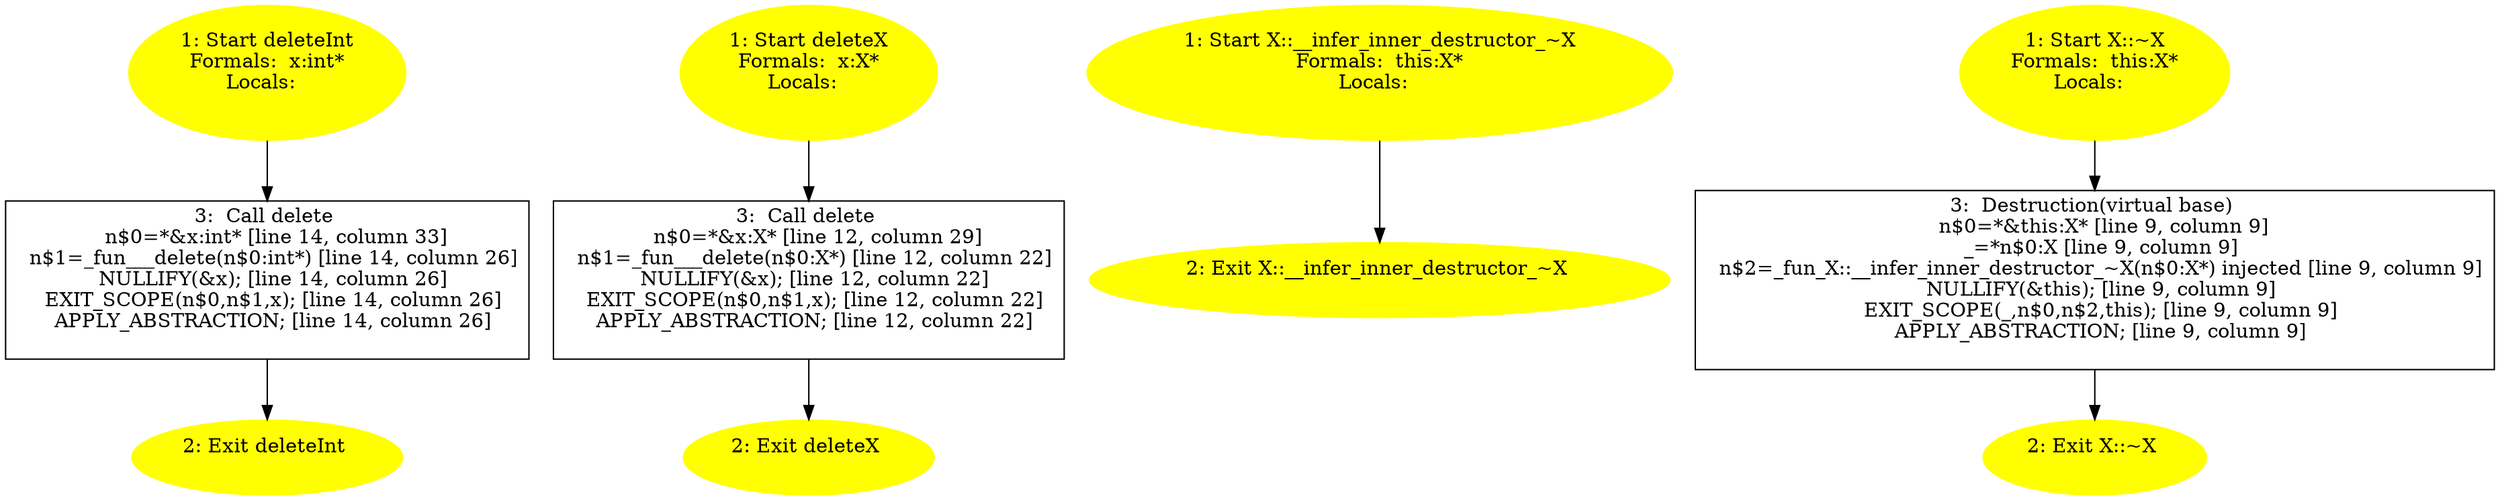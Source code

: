 /* @generated */
digraph cfg {
"deleteInt#11507157942721721842.63c462d9916f225a70cc32ed39aaaf5f_1" [label="1: Start deleteInt\nFormals:  x:int*\nLocals:  \n  " color=yellow style=filled]
	

	 "deleteInt#11507157942721721842.63c462d9916f225a70cc32ed39aaaf5f_1" -> "deleteInt#11507157942721721842.63c462d9916f225a70cc32ed39aaaf5f_3" ;
"deleteInt#11507157942721721842.63c462d9916f225a70cc32ed39aaaf5f_2" [label="2: Exit deleteInt \n  " color=yellow style=filled]
	

"deleteInt#11507157942721721842.63c462d9916f225a70cc32ed39aaaf5f_3" [label="3:  Call delete \n   n$0=*&x:int* [line 14, column 33]\n  n$1=_fun___delete(n$0:int*) [line 14, column 26]\n  NULLIFY(&x); [line 14, column 26]\n  EXIT_SCOPE(n$0,n$1,x); [line 14, column 26]\n  APPLY_ABSTRACTION; [line 14, column 26]\n " shape="box"]
	

	 "deleteInt#11507157942721721842.63c462d9916f225a70cc32ed39aaaf5f_3" -> "deleteInt#11507157942721721842.63c462d9916f225a70cc32ed39aaaf5f_2" ;
"deleteX(class X)#8359832236310221055.de7d98d32d68fd20c6aec48045fd1c8e_1" [label="1: Start deleteX\nFormals:  x:X*\nLocals:  \n  " color=yellow style=filled]
	

	 "deleteX(class X)#8359832236310221055.de7d98d32d68fd20c6aec48045fd1c8e_1" -> "deleteX(class X)#8359832236310221055.de7d98d32d68fd20c6aec48045fd1c8e_3" ;
"deleteX(class X)#8359832236310221055.de7d98d32d68fd20c6aec48045fd1c8e_2" [label="2: Exit deleteX \n  " color=yellow style=filled]
	

"deleteX(class X)#8359832236310221055.de7d98d32d68fd20c6aec48045fd1c8e_3" [label="3:  Call delete \n   n$0=*&x:X* [line 12, column 29]\n  n$1=_fun___delete(n$0:X*) [line 12, column 22]\n  NULLIFY(&x); [line 12, column 22]\n  EXIT_SCOPE(n$0,n$1,x); [line 12, column 22]\n  APPLY_ABSTRACTION; [line 12, column 22]\n " shape="box"]
	

	 "deleteX(class X)#8359832236310221055.de7d98d32d68fd20c6aec48045fd1c8e_3" -> "deleteX(class X)#8359832236310221055.de7d98d32d68fd20c6aec48045fd1c8e_2" ;
"__infer_inner_destructor_~X#X#(9850251229546392500).d48deae5dbd403872895c6ef0bdaa126_1" [label="1: Start X::__infer_inner_destructor_~X\nFormals:  this:X*\nLocals:  \n  " color=yellow style=filled]
	

	 "__infer_inner_destructor_~X#X#(9850251229546392500).d48deae5dbd403872895c6ef0bdaa126_1" -> "__infer_inner_destructor_~X#X#(9850251229546392500).d48deae5dbd403872895c6ef0bdaa126_2" ;
"__infer_inner_destructor_~X#X#(9850251229546392500).d48deae5dbd403872895c6ef0bdaa126_2" [label="2: Exit X::__infer_inner_destructor_~X \n  " color=yellow style=filled]
	

"~X#X#(9850251229546392500).92228f0925803df4b24e5d788ad29673_1" [label="1: Start X::~X\nFormals:  this:X*\nLocals:  \n  " color=yellow style=filled]
	

	 "~X#X#(9850251229546392500).92228f0925803df4b24e5d788ad29673_1" -> "~X#X#(9850251229546392500).92228f0925803df4b24e5d788ad29673_3" ;
"~X#X#(9850251229546392500).92228f0925803df4b24e5d788ad29673_2" [label="2: Exit X::~X \n  " color=yellow style=filled]
	

"~X#X#(9850251229546392500).92228f0925803df4b24e5d788ad29673_3" [label="3:  Destruction(virtual base) \n   n$0=*&this:X* [line 9, column 9]\n  _=*n$0:X [line 9, column 9]\n  n$2=_fun_X::__infer_inner_destructor_~X(n$0:X*) injected [line 9, column 9]\n  NULLIFY(&this); [line 9, column 9]\n  EXIT_SCOPE(_,n$0,n$2,this); [line 9, column 9]\n  APPLY_ABSTRACTION; [line 9, column 9]\n " shape="box"]
	

	 "~X#X#(9850251229546392500).92228f0925803df4b24e5d788ad29673_3" -> "~X#X#(9850251229546392500).92228f0925803df4b24e5d788ad29673_2" ;
}
